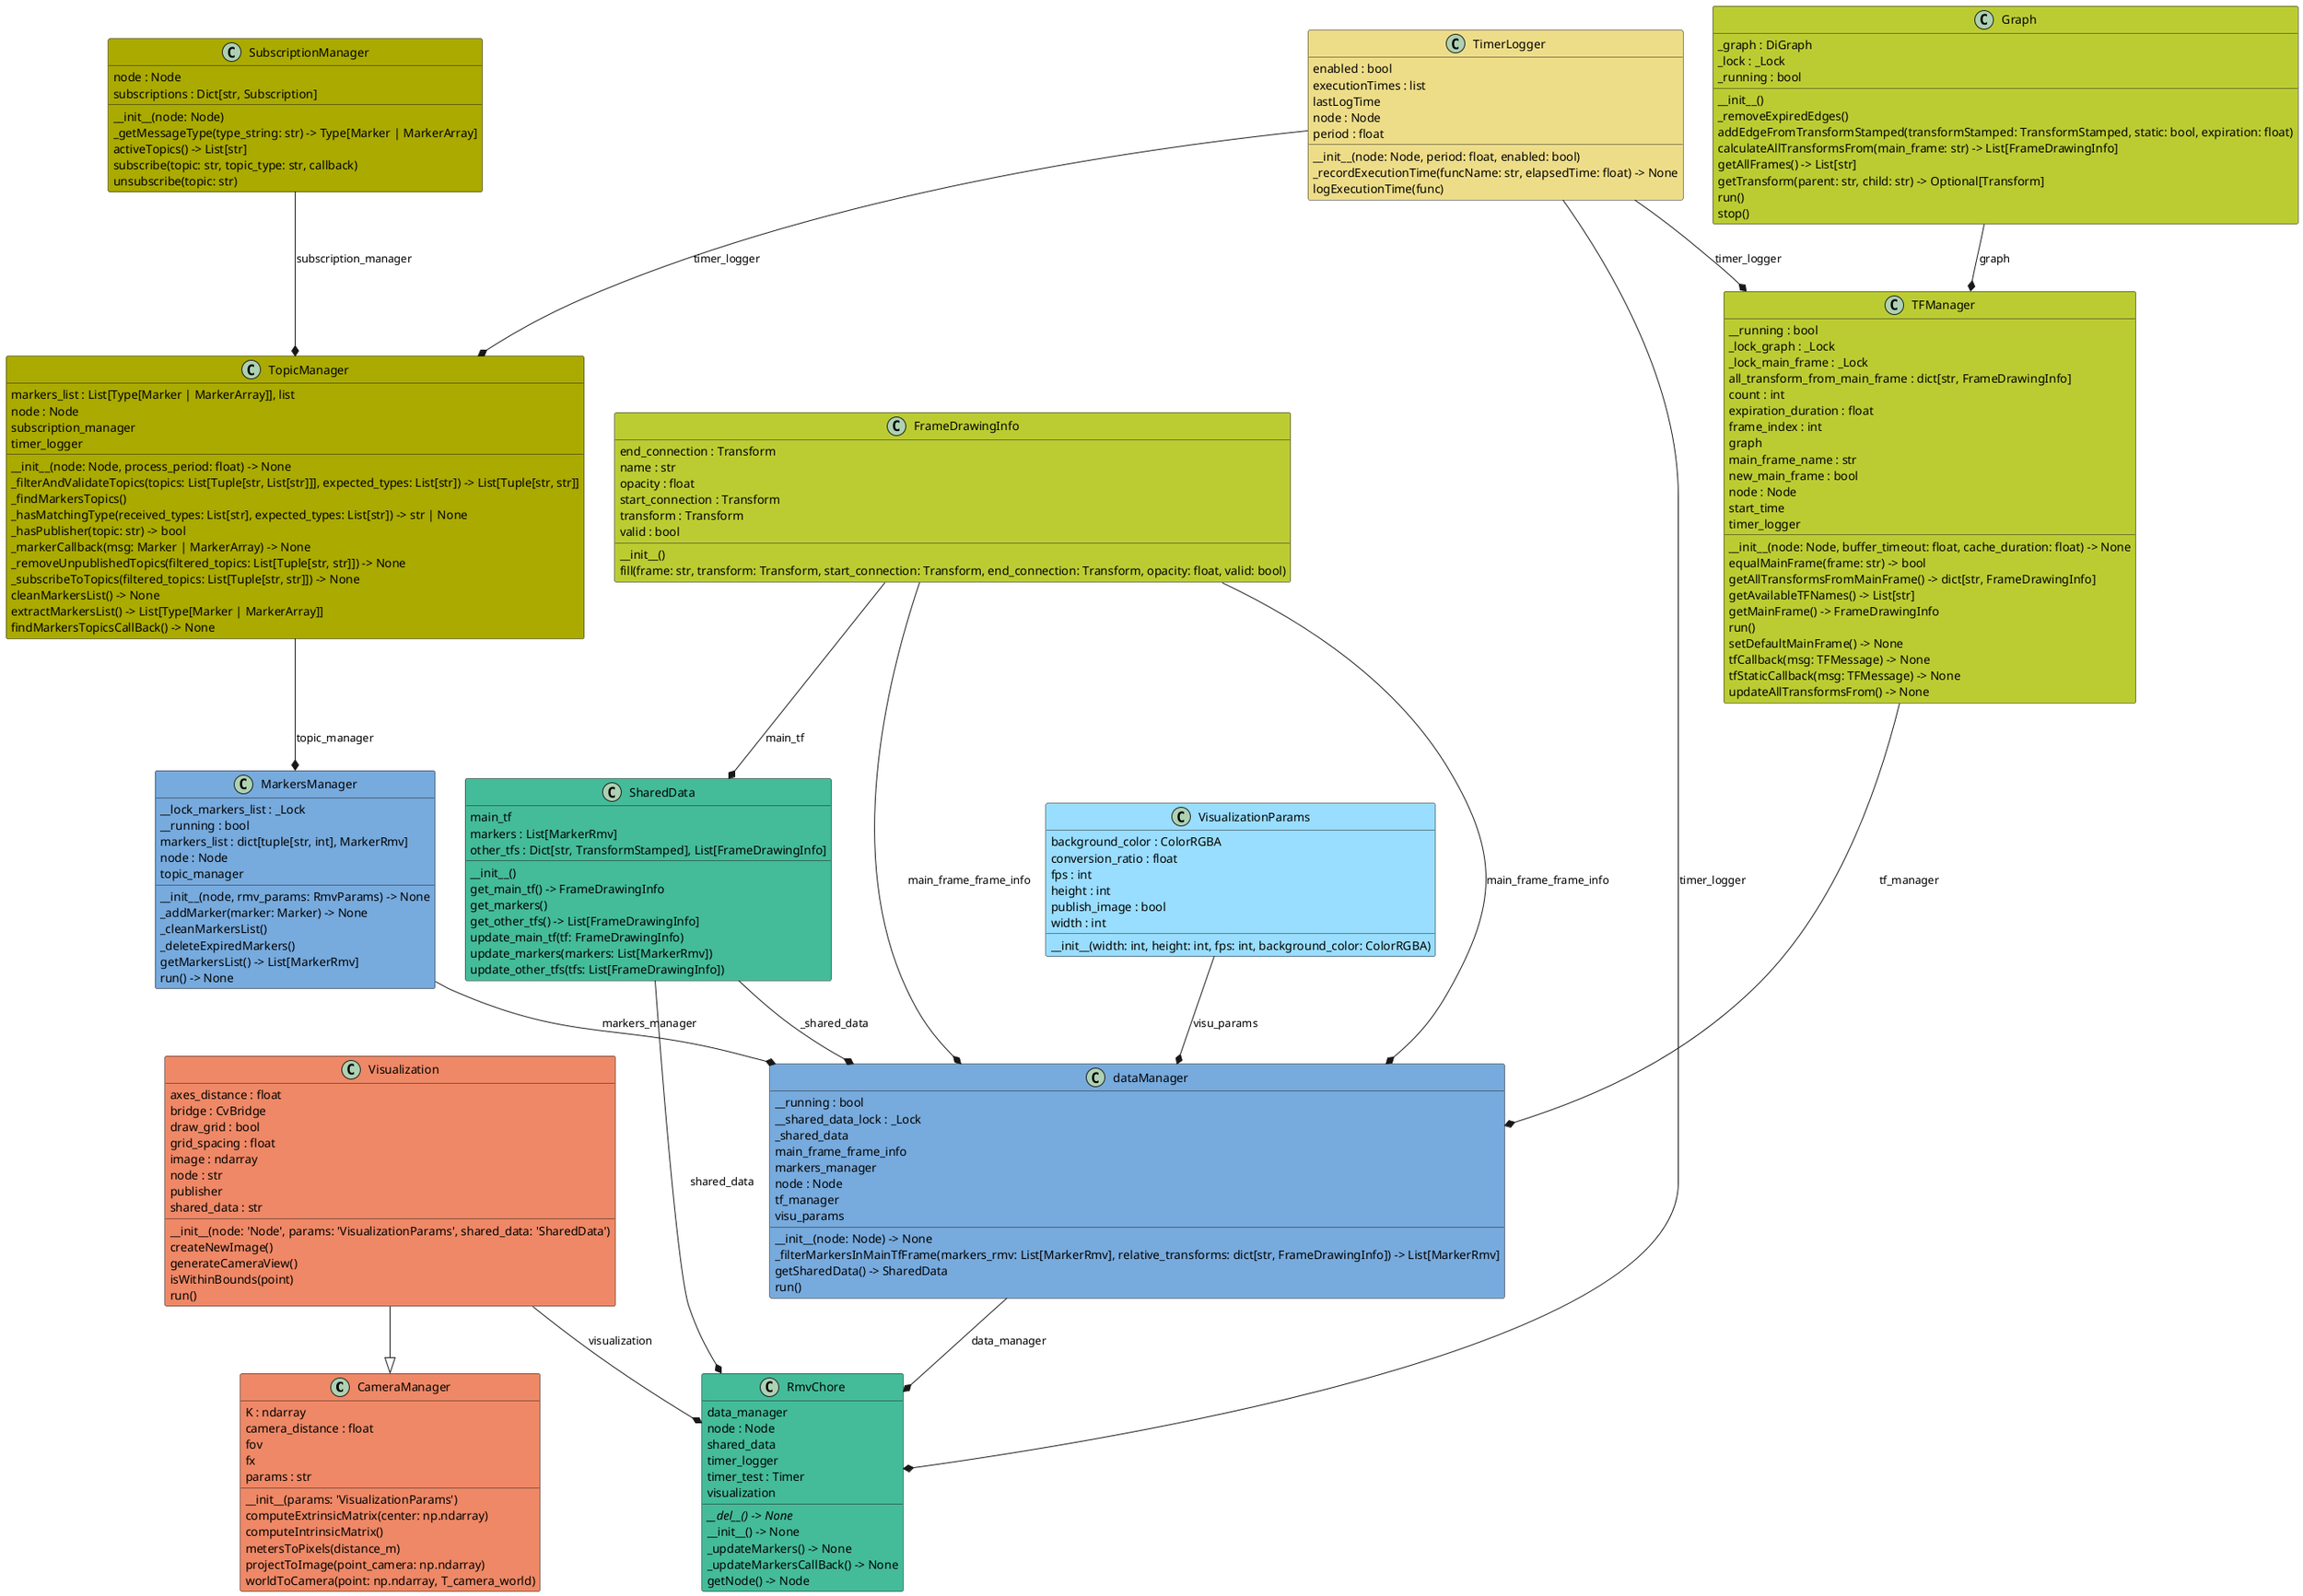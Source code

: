 @startuml classes
set namespaceSeparator none
class "CameraManager" as visualization.visualization.CameraManager #EE8866 {
  K : ndarray
  camera_distance : float
  fov
  fx
  params : str
  __init__(params: 'VisualizationParams')
  computeExtrinsicMatrix(center: np.ndarray)
  computeIntrinsicMatrix()
  metersToPixels(distance_m)
  projectToImage(point_camera: np.ndarray)
  worldToCamera(point: np.ndarray, T_camera_world)
}
class "FrameDrawingInfo" as tf_management.graph.FrameDrawingInfo #BBCC33 {
  end_connection : Transform
  name : str
  opacity : float
  start_connection : Transform
  transform : Transform
  valid : bool
  __init__()
  fill(frame: str, transform: Transform, start_connection: Transform, end_connection: Transform, opacity: float, valid: bool)
}
class "Graph" as tf_management.graph.Graph #BBCC33 {
  _graph : DiGraph
  _lock : _Lock
  _running : bool
  __init__()
  _removeExpiredEdges()
  addEdgeFromTransformStamped(transformStamped: TransformStamped, static: bool, expiration: float)
  calculateAllTransformsFrom(main_frame: str) -> List[FrameDrawingInfo]
  getAllFrames() -> List[str]
  getTransform(parent: str, child: str) -> Optional[Transform]
  run()
  stop()
}
class "MarkersManager" as markers_management.markers_manager.MarkersManager #77AADD {
  __lock_markers_list : _Lock
  __running : bool
  markers_list : dict[tuple[str, int], MarkerRmv]
  node : Node
  topic_manager
  __init__(node, rmv_params: RmvParams) -> None
  _addMarker(marker: Marker) -> None
  _cleanMarkersList()
  _deleteExpiredMarkers()
  getMarkersList() -> List[MarkerRmv]
  run() -> None
}
class "RmvChore" as rmv_chore.rmv_chore.RmvChore #44BB99 {
  data_manager
  node : Node
  shared_data
  timer_logger
  timer_test : Timer
  visualization
  {abstract}__del__() -> None
  __init__() -> None
  _updateMarkers() -> None
  _updateMarkersCallBack() -> None
  getNode() -> Node
}
class "SharedData" as rmv_chore.shared_data.SharedData #44BB99 {
  main_tf
  markers : List[MarkerRmv]
  other_tfs : Dict[str, TransformStamped], List[FrameDrawingInfo]
  __init__()
  get_main_tf() -> FrameDrawingInfo
  get_markers()
  get_other_tfs() -> List[FrameDrawingInfo]
  update_main_tf(tf: FrameDrawingInfo)
  update_markers(markers: List[MarkerRmv])
  update_other_tfs(tfs: List[FrameDrawingInfo])
}
class "SubscriptionManager" as topic_management.subscription_manager.SubscriptionManager #AAAA00 {
  node : Node
  subscriptions : Dict[str, Subscription]
  __init__(node: Node)
  _getMessageType(type_string: str) -> Type[Marker | MarkerArray]
  activeTopics() -> List[str]
  subscribe(topic: str, topic_type: str, callback)
  unsubscribe(topic: str)
}
class "TFManager" as tf_management.tf.TFManager #BBCC33 {
  __running : bool
  _lock_graph : _Lock
  _lock_main_frame : _Lock
  all_transform_from_main_frame : dict[str, FrameDrawingInfo]
  count : int
  expiration_duration : float
  frame_index : int
  graph
  main_frame_name : str
  new_main_frame : bool
  node : Node
  start_time
  timer_logger
  __init__(node: Node, buffer_timeout: float, cache_duration: float) -> None
  equalMainFrame(frame: str) -> bool
  getAllTransformsFromMainFrame() -> dict[str, FrameDrawingInfo]
  getAvailableTFNames() -> List[str]
  getMainFrame() -> FrameDrawingInfo
  run()
  setDefaultMainFrame() -> None
  tfCallback(msg: TFMessage) -> None
  tfStaticCallback(msg: TFMessage) -> None
  updateAllTransformsFrom() -> None
}
class "TimerLogger" as utils.timer_log.TimerLogger #EEDD88 {
  enabled : bool
  executionTimes : list
  lastLogTime
  node : Node
  period : float
  __init__(node: Node, period: float, enabled: bool)
  _recordExecutionTime(funcName: str, elapsedTime: float) -> None
  logExecutionTime(func)
}
class "TopicManager" as topic_management.topic_manager.TopicManager #AAAA00 {
  markers_list : List[Type[Marker | MarkerArray]], list
  node : Node
  subscription_manager
  timer_logger
  __init__(node: Node, process_period: float) -> None
  _filterAndValidateTopics(topics: List[Tuple[str, List[str]]], expected_types: List[str]) -> List[Tuple[str, str]]
  _findMarkersTopics()
  _hasMatchingType(received_types: List[str], expected_types: List[str]) -> str | None
  _hasPublisher(topic: str) -> bool
  _markerCallback(msg: Marker | MarkerArray) -> None
  _removeUnpublishedTopics(filtered_topics: List[Tuple[str, str]]) -> None
  _subscribeToTopics(filtered_topics: List[Tuple[str, str]]) -> None
  cleanMarkersList() -> None
  extractMarkersList() -> List[Type[Marker | MarkerArray]]
  findMarkersTopicsCallBack() -> None
}
class "Visualization" as visualization.visualization.Visualization #EE8866 {
  axes_distance : float
  bridge : CvBridge
  draw_grid : bool
  grid_spacing : float
  image : ndarray
  node : str
  publisher
  shared_data : str
  __init__(node: 'Node', params: 'VisualizationParams', shared_data: 'SharedData')
  createNewImage()
  generateCameraView()
  isWithinBounds(point)
  run()
}
class "VisualizationParams" as parameters.params.VisualizationParams #99DDFF {
  background_color : ColorRGBA
  conversion_ratio : float
  fps : int
  height : int
  publish_image : bool
  width : int
  __init__(width: int, height: int, fps: int, background_color: ColorRGBA)
}
class "dataManager" as markers_management.markers_manager.dataManager #77AADD {
  __running : bool
  __shared_data_lock : _Lock
  _shared_data
  main_frame_frame_info
  markers_manager
  node : Node
  tf_manager
  visu_params
  __init__(node: Node) -> None
  _filterMarkersInMainTfFrame(markers_rmv: List[MarkerRmv], relative_transforms: dict[str, FrameDrawingInfo]) -> List[MarkerRmv]
  getSharedData() -> SharedData
  run()
}
visualization.visualization.Visualization --|> visualization.visualization.CameraManager
markers_management.markers_manager.MarkersManager --* markers_management.markers_manager.dataManager : markers_manager
markers_management.markers_manager.dataManager --* rmv_chore.rmv_chore.RmvChore : data_manager
parameters.params.VisualizationParams --* markers_management.markers_manager.dataManager : visu_params
rmv_chore.shared_data.SharedData --* markers_management.markers_manager.dataManager : _shared_data
rmv_chore.shared_data.SharedData --* rmv_chore.rmv_chore.RmvChore : shared_data
tf_management.graph.FrameDrawingInfo --* markers_management.markers_manager.dataManager : main_frame_frame_info
tf_management.graph.FrameDrawingInfo --* markers_management.markers_manager.dataManager : main_frame_frame_info
tf_management.graph.FrameDrawingInfo --* rmv_chore.shared_data.SharedData : main_tf
tf_management.graph.Graph --* tf_management.tf.TFManager : graph
tf_management.tf.TFManager --* markers_management.markers_manager.dataManager : tf_manager
topic_management.subscription_manager.SubscriptionManager --* topic_management.topic_manager.TopicManager : subscription_manager
topic_management.topic_manager.TopicManager --* markers_management.markers_manager.MarkersManager : topic_manager
utils.timer_log.TimerLogger --* rmv_chore.rmv_chore.RmvChore : timer_logger
utils.timer_log.TimerLogger --* tf_management.tf.TFManager : timer_logger
utils.timer_log.TimerLogger --* topic_management.topic_manager.TopicManager : timer_logger
visualization.visualization.Visualization --* rmv_chore.rmv_chore.RmvChore : visualization
@enduml
